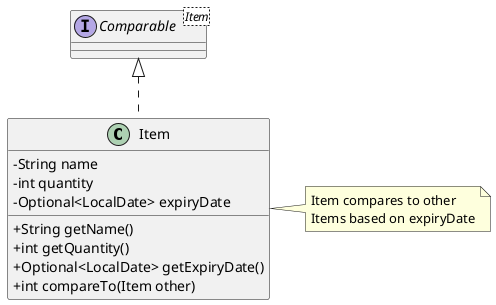 @startuml

class Item
interface Comparable<Item>
skinparam classAttributeIconSize 0

Comparable <|-[dashed]- Item

Item : - String name
Item : - int quantity
Item : - Optional<LocalDate> expiryDate

Item : + String getName()
Item : + int getQuantity()
Item : + Optional<LocalDate> getExpiryDate()
Item : + int compareTo(Item other)

note right of Item : Item compares to other \nItems based on expiryDate

@enduml